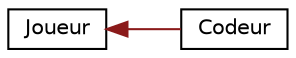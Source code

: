 digraph "Graphical Class Hierarchy"
{
 // LATEX_PDF_SIZE
  edge [fontname="Helvetica",fontsize="10",labelfontname="Helvetica",labelfontsize="10"];
  node [fontname="Helvetica",fontsize="10",shape=record];
  rankdir="LR";
  Node0 [label="Joueur",height=0.2,width=0.4,color="black", fillcolor="white", style="filled",URL="$class_joueur.html",tooltip="classe abstraite regroupant tout joueur"];
  Node0 -> Node1 [dir="back",color="firebrick4",fontsize="10",style="solid",fontname="Helvetica"];
  Node1 [label="Codeur",height=0.2,width=0.4,color="black", fillcolor="white", style="filled",URL="$class_codeur.html",tooltip="Joueur proposant la combinaison recherchée."];
}
